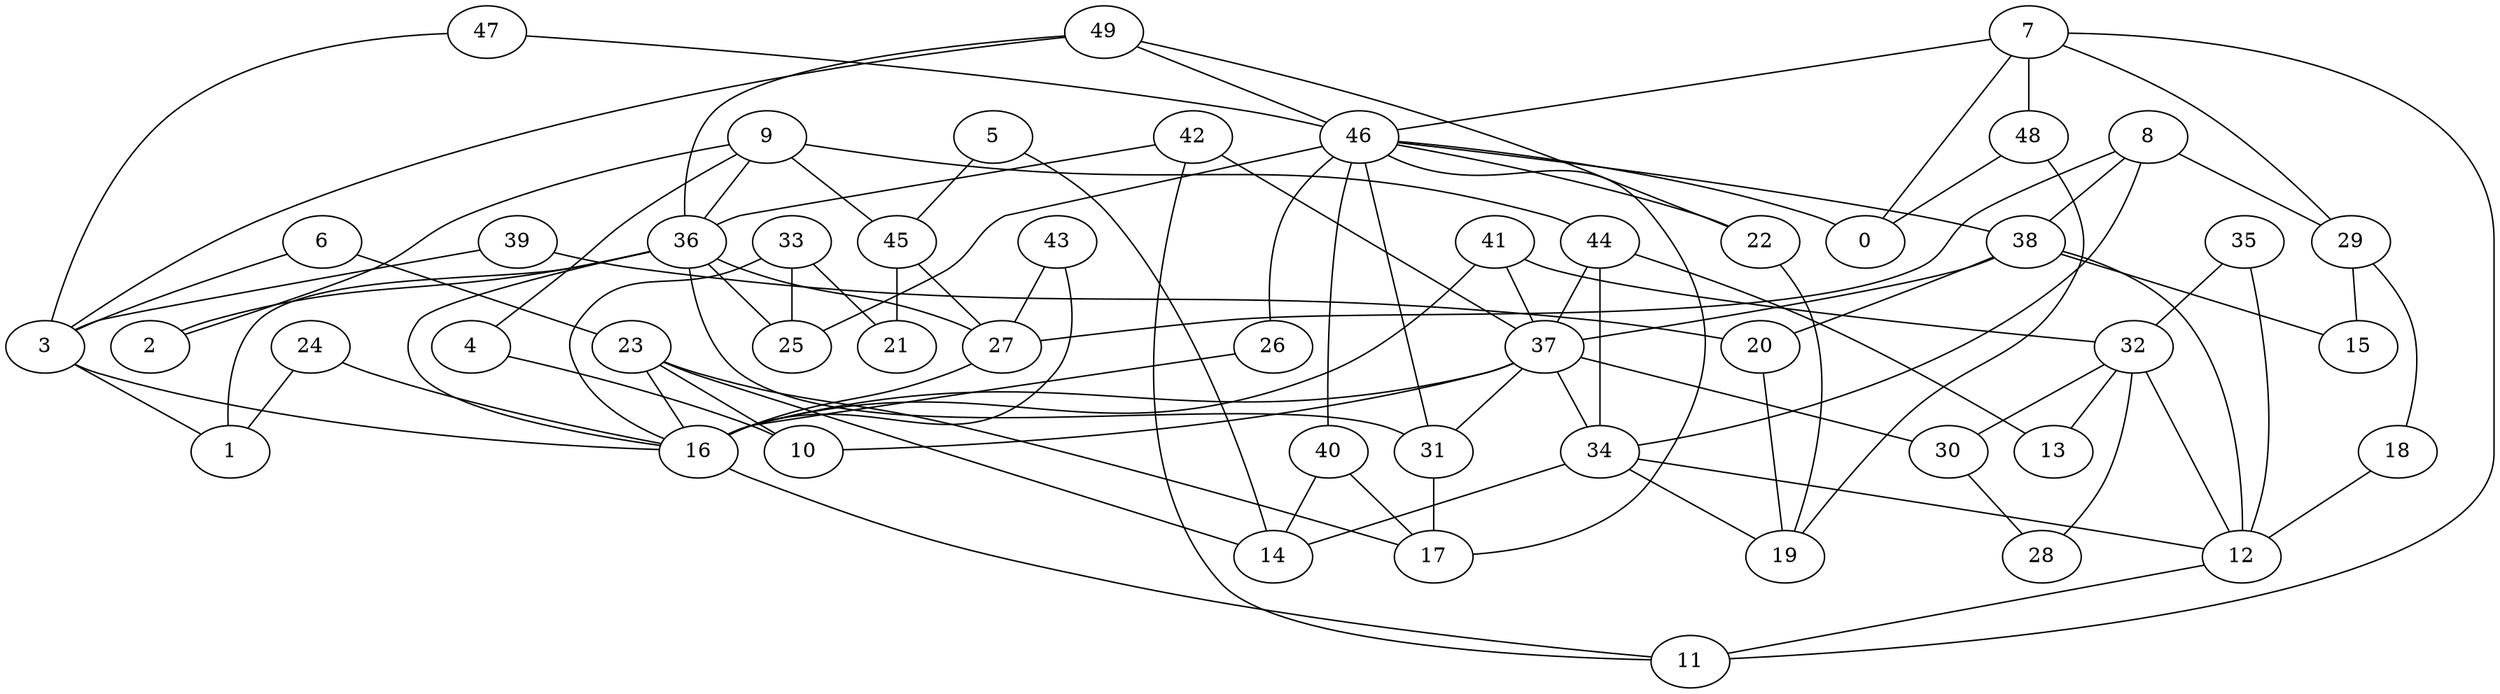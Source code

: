 digraph GG_graph {

subgraph G_graph {
edge [color = black]
"43" -> "16" [dir = none]
"43" -> "27" [dir = none]
"5" -> "14" [dir = none]
"5" -> "45" [dir = none]
"45" -> "27" [dir = none]
"45" -> "21" [dir = none]
"3" -> "1" [dir = none]
"3" -> "16" [dir = none]
"6" -> "23" [dir = none]
"6" -> "3" [dir = none]
"30" -> "28" [dir = none]
"37" -> "34" [dir = none]
"37" -> "31" [dir = none]
"37" -> "30" [dir = none]
"37" -> "16" [dir = none]
"37" -> "10" [dir = none]
"31" -> "17" [dir = none]
"23" -> "10" [dir = none]
"23" -> "14" [dir = none]
"23" -> "16" [dir = none]
"23" -> "17" [dir = none]
"40" -> "17" [dir = none]
"40" -> "14" [dir = none]
"46" -> "26" [dir = none]
"46" -> "22" [dir = none]
"46" -> "31" [dir = none]
"46" -> "17" [dir = none]
"46" -> "25" [dir = none]
"46" -> "38" [dir = none]
"46" -> "0" [dir = none]
"46" -> "40" [dir = none]
"9" -> "2" [dir = none]
"9" -> "45" [dir = none]
"9" -> "4" [dir = none]
"9" -> "36" [dir = none]
"9" -> "44" [dir = none]
"27" -> "16" [dir = none]
"35" -> "12" [dir = none]
"35" -> "32" [dir = none]
"18" -> "12" [dir = none]
"48" -> "0" [dir = none]
"48" -> "19" [dir = none]
"36" -> "16" [dir = none]
"36" -> "27" [dir = none]
"36" -> "31" [dir = none]
"36" -> "2" [dir = none]
"36" -> "1" [dir = none]
"36" -> "25" [dir = none]
"22" -> "19" [dir = none]
"24" -> "16" [dir = none]
"24" -> "1" [dir = none]
"26" -> "16" [dir = none]
"32" -> "28" [dir = none]
"32" -> "30" [dir = none]
"32" -> "12" [dir = none]
"32" -> "13" [dir = none]
"41" -> "16" [dir = none]
"41" -> "37" [dir = none]
"41" -> "32" [dir = none]
"29" -> "18" [dir = none]
"29" -> "15" [dir = none]
"38" -> "15" [dir = none]
"38" -> "37" [dir = none]
"38" -> "12" [dir = none]
"38" -> "20" [dir = none]
"8" -> "27" [dir = none]
"8" -> "29" [dir = none]
"8" -> "34" [dir = none]
"8" -> "38" [dir = none]
"47" -> "3" [dir = none]
"47" -> "46" [dir = none]
"16" -> "11" [dir = none]
"44" -> "13" [dir = none]
"44" -> "34" [dir = none]
"44" -> "37" [dir = none]
"12" -> "11" [dir = none]
"7" -> "46" [dir = none]
"7" -> "48" [dir = none]
"7" -> "11" [dir = none]
"7" -> "0" [dir = none]
"7" -> "29" [dir = none]
"34" -> "19" [dir = none]
"34" -> "12" [dir = none]
"34" -> "14" [dir = none]
"39" -> "3" [dir = none]
"39" -> "20" [dir = none]
"20" -> "19" [dir = none]
"33" -> "21" [dir = none]
"33" -> "16" [dir = none]
"33" -> "25" [dir = none]
"4" -> "10" [dir = none]
"42" -> "36" [dir = none]
"42" -> "37" [dir = none]
"42" -> "11" [dir = none]
"49" -> "46" [dir = none]
"49" -> "36" [dir = none]
"49" -> "22" [dir = none]
"49" -> "3" [dir = none]
}

}
